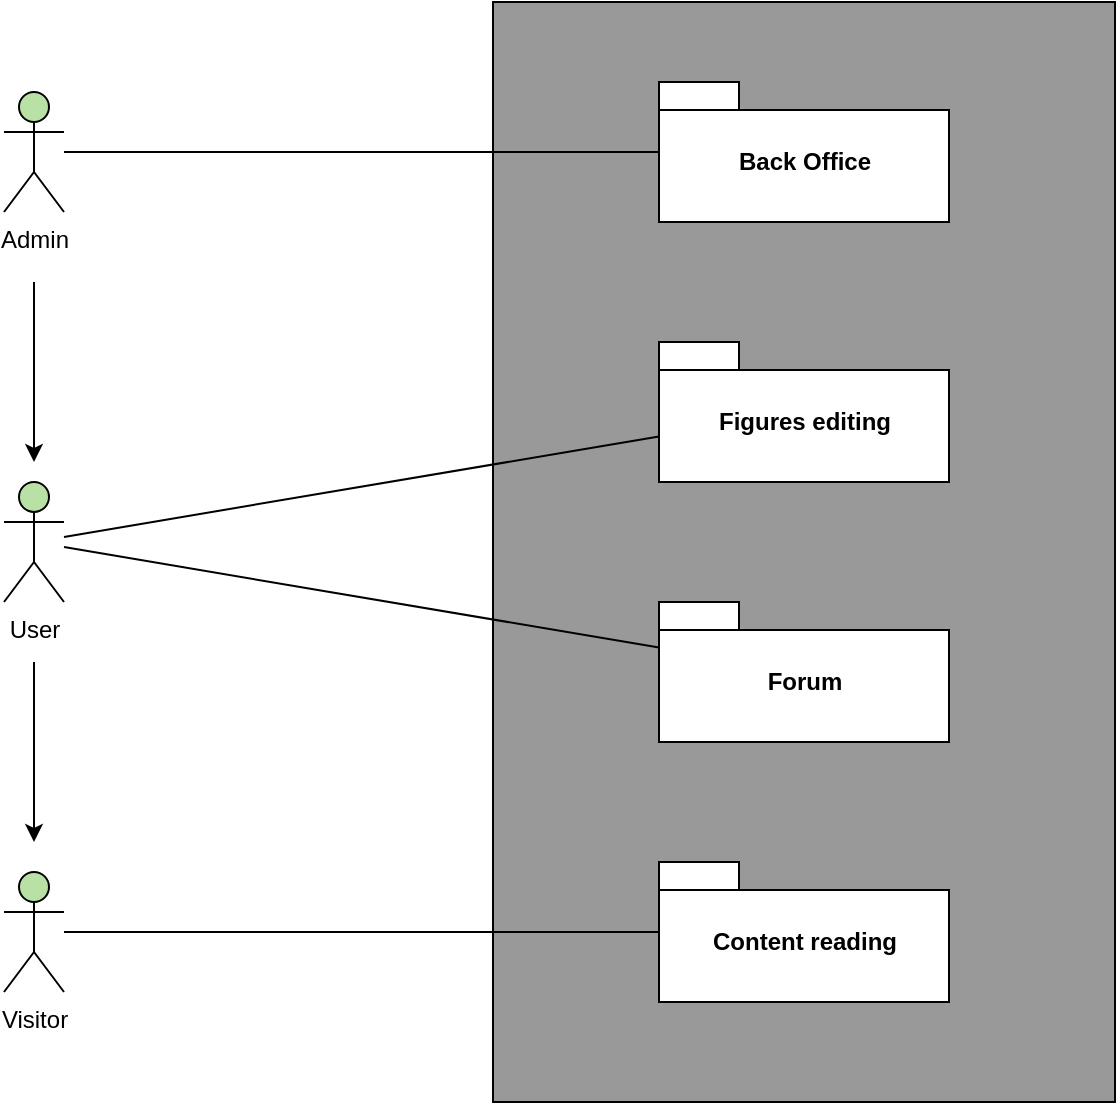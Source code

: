 <mxfile version="13.5.8" type="device"><diagram id="q2q2nR5vr63tVJYibDEF" name="Page-1"><mxGraphModel dx="466" dy="541" grid="1" gridSize="10" guides="1" tooltips="1" connect="1" arrows="1" fold="1" page="1" pageScale="1" pageWidth="827" pageHeight="1169" math="0" shadow="0"><root><mxCell id="0"/><mxCell id="1" parent="0"/><mxCell id="jXbF5ZpdBo2vzl8GoIwa-2" value="" style="html=1;fillColor=#999999;" parent="1" vertex="1"><mxGeometry x="324.5" y="10" width="311" height="550" as="geometry"/></mxCell><mxCell id="6L1fSz4X-xeIo3S25jwt-7" value="Back Office" style="shape=folder;fontStyle=1;spacingTop=10;tabWidth=40;tabHeight=14;tabPosition=left;html=1;" parent="1" vertex="1"><mxGeometry x="407.5" y="50" width="145" height="70" as="geometry"/></mxCell><mxCell id="6L1fSz4X-xeIo3S25jwt-8" value="Content reading" style="shape=folder;fontStyle=1;spacingTop=10;tabWidth=40;tabHeight=14;tabPosition=left;html=1;" parent="1" vertex="1"><mxGeometry x="407.5" y="440" width="145" height="70" as="geometry"/></mxCell><mxCell id="6L1fSz4X-xeIo3S25jwt-9" value="" style="endArrow=none;html=1;" parent="1" source="jXbF5ZpdBo2vzl8GoIwa-8" target="6L1fSz4X-xeIo3S25jwt-7" edge="1"><mxGeometry width="50" height="50" relative="1" as="geometry"><mxPoint x="110" y="81.364" as="sourcePoint"/><mxPoint x="240" y="100" as="targetPoint"/></mxGeometry></mxCell><mxCell id="6L1fSz4X-xeIo3S25jwt-11" value="" style="endArrow=none;html=1;" parent="1" source="jXbF5ZpdBo2vzl8GoIwa-10" target="6L1fSz4X-xeIo3S25jwt-8" edge="1"><mxGeometry width="50" height="50" relative="1" as="geometry"><mxPoint x="110" y="327.078" as="sourcePoint"/><mxPoint x="427.5" y="128.409" as="targetPoint"/></mxGeometry></mxCell><mxCell id="jXbF5ZpdBo2vzl8GoIwa-8" value="Admin" style="shape=umlActor;verticalLabelPosition=bottom;labelBackgroundColor=#ffffff;verticalAlign=top;html=1;fillColor=#B9E0A5;" parent="1" vertex="1"><mxGeometry x="80" y="55" width="30" height="60" as="geometry"/></mxCell><mxCell id="jXbF5ZpdBo2vzl8GoIwa-10" value="Visitor" style="shape=umlActor;verticalLabelPosition=bottom;labelBackgroundColor=#ffffff;verticalAlign=top;html=1;fillColor=#B9E0A5;" parent="1" vertex="1"><mxGeometry x="80" y="445" width="30" height="60" as="geometry"/></mxCell><mxCell id="jXbF5ZpdBo2vzl8GoIwa-11" value="User" style="shape=umlActor;verticalLabelPosition=bottom;labelBackgroundColor=#ffffff;verticalAlign=top;html=1;fillColor=#B9E0A5;" parent="1" vertex="1"><mxGeometry x="80" y="250" width="30" height="60" as="geometry"/></mxCell><mxCell id="TWmNsQzzbRwjbUPN6Hxs-1" value="Figures editing" style="shape=folder;fontStyle=1;spacingTop=10;tabWidth=40;tabHeight=14;tabPosition=left;html=1;" parent="1" vertex="1"><mxGeometry x="407.5" y="180" width="145" height="70" as="geometry"/></mxCell><mxCell id="TWmNsQzzbRwjbUPN6Hxs-2" value="Forum" style="shape=folder;fontStyle=1;spacingTop=10;tabWidth=40;tabHeight=14;tabPosition=left;html=1;" parent="1" vertex="1"><mxGeometry x="407.5" y="310" width="145" height="70" as="geometry"/></mxCell><mxCell id="TWmNsQzzbRwjbUPN6Hxs-3" value="" style="endArrow=none;html=1;" parent="1" source="jXbF5ZpdBo2vzl8GoIwa-11" target="TWmNsQzzbRwjbUPN6Hxs-1" edge="1"><mxGeometry width="50" height="50" relative="1" as="geometry"><mxPoint x="120" y="95" as="sourcePoint"/><mxPoint x="417.5" y="95" as="targetPoint"/></mxGeometry></mxCell><mxCell id="TWmNsQzzbRwjbUPN6Hxs-4" value="" style="endArrow=none;html=1;" parent="1" source="jXbF5ZpdBo2vzl8GoIwa-11" target="TWmNsQzzbRwjbUPN6Hxs-2" edge="1"><mxGeometry width="50" height="50" relative="1" as="geometry"><mxPoint x="120" y="287.468" as="sourcePoint"/><mxPoint x="417.5" y="237.24" as="targetPoint"/></mxGeometry></mxCell><mxCell id="D2rEulZr6j-aiBC2Jbe--1" value="" style="endArrow=classic;html=1;" parent="1" edge="1"><mxGeometry width="50" height="50" relative="1" as="geometry"><mxPoint x="95" y="340" as="sourcePoint"/><mxPoint x="95" y="430" as="targetPoint"/></mxGeometry></mxCell><mxCell id="D2rEulZr6j-aiBC2Jbe--2" value="" style="endArrow=classic;html=1;" parent="1" edge="1"><mxGeometry width="50" height="50" relative="1" as="geometry"><mxPoint x="95" y="150" as="sourcePoint"/><mxPoint x="95" y="240" as="targetPoint"/></mxGeometry></mxCell></root></mxGraphModel></diagram></mxfile>